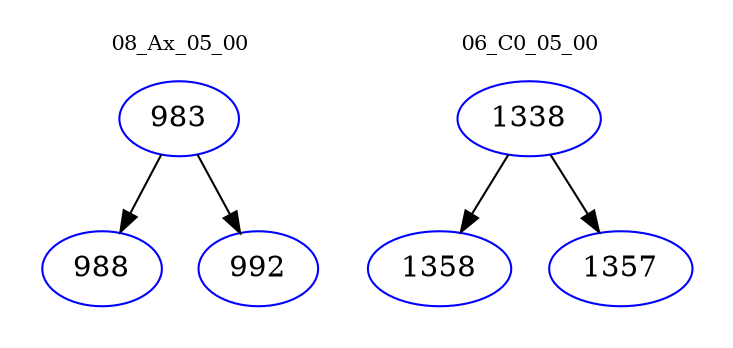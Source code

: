 digraph{
subgraph cluster_0 {
color = white
label = "08_Ax_05_00";
fontsize=10;
T0_983 [label="983", color="blue"]
T0_983 -> T0_988 [color="black"]
T0_988 [label="988", color="blue"]
T0_983 -> T0_992 [color="black"]
T0_992 [label="992", color="blue"]
}
subgraph cluster_1 {
color = white
label = "06_C0_05_00";
fontsize=10;
T1_1338 [label="1338", color="blue"]
T1_1338 -> T1_1358 [color="black"]
T1_1358 [label="1358", color="blue"]
T1_1338 -> T1_1357 [color="black"]
T1_1357 [label="1357", color="blue"]
}
}
